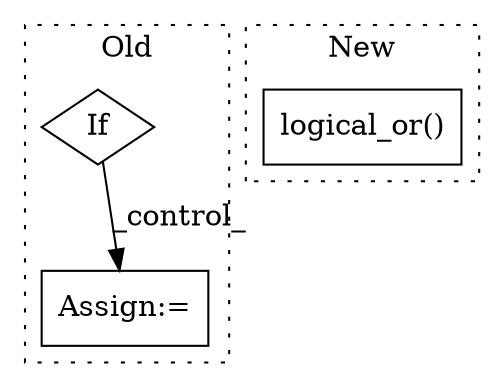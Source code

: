 digraph G {
subgraph cluster0 {
1 [label="If" a="96" s="9029" l="3" shape="diamond"];
3 [label="Assign:=" a="68" s="9201" l="3" shape="box"];
label = "Old";
style="dotted";
}
subgraph cluster1 {
2 [label="logical_or()" a="75" s="8344,8492" l="17,1" shape="box"];
label = "New";
style="dotted";
}
1 -> 3 [label="_control_"];
}